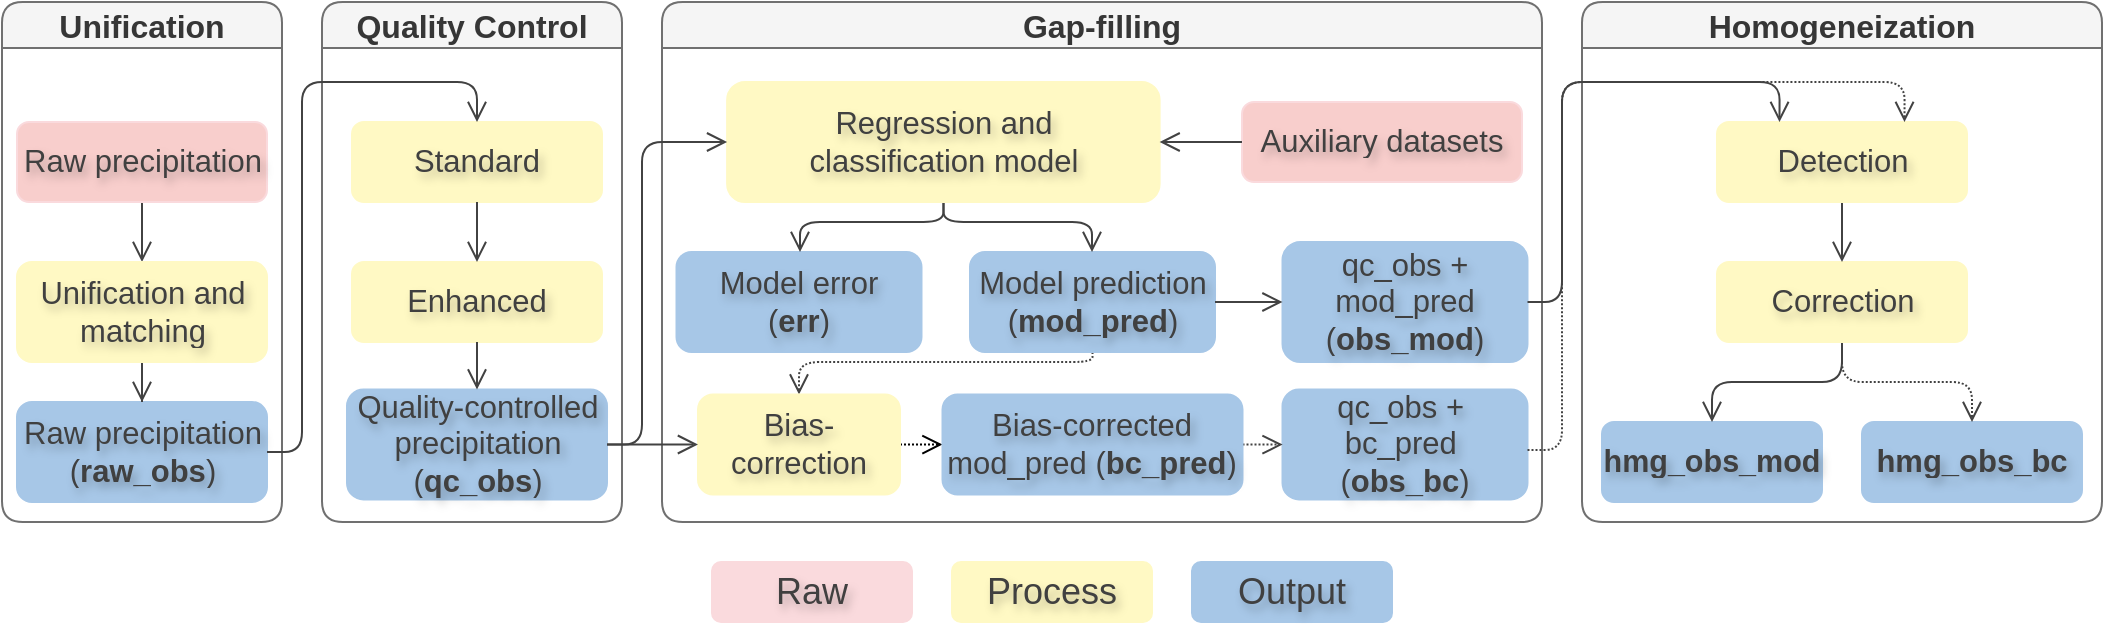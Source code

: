 <mxfile version="24.7.17">
  <diagram name="Page-1" id="W4yna8UcMUhT4XwFUqfj">
    <mxGraphModel dx="1325" dy="721" grid="1" gridSize="10" guides="1" tooltips="1" connect="1" arrows="1" fold="1" page="1" pageScale="1" pageWidth="1200" pageHeight="400" math="0" shadow="0">
      <root>
        <mxCell id="0" />
        <mxCell id="1" parent="0" />
        <mxCell id="rYvbzcU5giqxsE2-Gbjs-3" value="&lt;font style=&quot;font-size: 16px;&quot;&gt;Gap-filling&lt;/font&gt;" style="swimlane;whiteSpace=wrap;html=1;labelBackgroundColor=none;rounded=1;fillColor=#f5f5f5;strokeColor=#707070;fontColor=#363636;fontSize=16;" parent="1" vertex="1">
          <mxGeometry x="405" y="40" width="440" height="260" as="geometry" />
        </mxCell>
        <mxCell id="rYvbzcU5giqxsE2-Gbjs-68" value="&lt;span style=&quot;font-size: 15.5px;&quot;&gt;qc_obs +&amp;nbsp;&lt;br style=&quot;font-size: 15.5px;&quot;&gt;&lt;/span&gt;&lt;span style=&quot;font-size: 15.5px;&quot;&gt;bc_pred&amp;nbsp;&lt;/span&gt;&lt;div style=&quot;font-size: 15.5px;&quot;&gt;&lt;span style=&quot;font-size: 15.5px;&quot;&gt;&lt;span style=&quot;font-size: 15.5px;&quot;&gt;(&lt;b&gt;obs_bc&lt;/b&gt;)&lt;/span&gt;&lt;/span&gt;&lt;/div&gt;" style="rounded=1;whiteSpace=wrap;html=1;labelBackgroundColor=none;fillColor=#A7C7E7;strokeColor=#A7C7E7;fontSize=15.5;fontColor=#404040;textShadow=1;labelBorderColor=none;" parent="rYvbzcU5giqxsE2-Gbjs-3" vertex="1">
          <mxGeometry x="310.25" y="193.75" width="122.5" height="55" as="geometry" />
        </mxCell>
        <mxCell id="Sh1Jm_TLHkkye5z9uw8q-112" style="edgeStyle=orthogonalEdgeStyle;rounded=1;orthogonalLoop=1;jettySize=auto;html=1;entryX=0.5;entryY=0;entryDx=0;entryDy=0;endArrow=open;endFill=0;endSize=8;strokeColor=#424242;dashed=1;dashPattern=1 1;curved=0;" parent="rYvbzcU5giqxsE2-Gbjs-3" source="rYvbzcU5giqxsE2-Gbjs-58" target="Sh1Jm_TLHkkye5z9uw8q-61" edge="1">
          <mxGeometry relative="1" as="geometry">
            <Array as="points">
              <mxPoint x="215" y="180" />
              <mxPoint x="69" y="180" />
            </Array>
          </mxGeometry>
        </mxCell>
        <mxCell id="rYvbzcU5giqxsE2-Gbjs-58" value="&lt;span style=&quot;font-size: 15.5px;&quot;&gt;Model prediction&lt;/span&gt;&lt;div style=&quot;font-size: 15.5px;&quot;&gt;&lt;span style=&quot;font-size: 15.5px;&quot;&gt;&lt;span style=&quot;font-size: 15.5px;&quot;&gt;(&lt;b&gt;mod_pred&lt;/b&gt;)&lt;/span&gt;&lt;/span&gt;&lt;/div&gt;" style="rounded=1;whiteSpace=wrap;html=1;labelBackgroundColor=none;fillColor=#A7C7E7;strokeColor=#A7C7E7;fontSize=15.5;fontColor=#404040;textShadow=1;labelBorderColor=none;" parent="rYvbzcU5giqxsE2-Gbjs-3" vertex="1">
          <mxGeometry x="154.0" y="125" width="122.5" height="50" as="geometry" />
        </mxCell>
        <mxCell id="Sh1Jm_TLHkkye5z9uw8q-1" value="&lt;span style=&quot;font-size: 15.5px;&quot;&gt;Model error&lt;/span&gt;&lt;div style=&quot;font-size: 15.5px;&quot;&gt;&lt;span style=&quot;font-size: 15.5px;&quot;&gt;(&lt;b style=&quot;font-size: 15.5px;&quot;&gt;err&lt;/b&gt;)&lt;/span&gt;&lt;/div&gt;" style="rounded=1;whiteSpace=wrap;html=1;labelBackgroundColor=none;fillColor=#A7C7E7;strokeColor=#A7C7E7;fontSize=15.5;fontColor=#404040;textShadow=1;labelBorderColor=none;" parent="rYvbzcU5giqxsE2-Gbjs-3" vertex="1">
          <mxGeometry x="7.25" y="125" width="122.5" height="50" as="geometry" />
        </mxCell>
        <mxCell id="Sh1Jm_TLHkkye5z9uw8q-105" style="edgeStyle=orthogonalEdgeStyle;rounded=1;orthogonalLoop=1;jettySize=auto;html=1;endArrow=open;endFill=0;endSize=8;strokeColor=#424242;fontSize=15.5;curved=0;" parent="rYvbzcU5giqxsE2-Gbjs-3" source="rYvbzcU5giqxsE2-Gbjs-43" target="Sh1Jm_TLHkkye5z9uw8q-1" edge="1">
          <mxGeometry relative="1" as="geometry">
            <Array as="points">
              <mxPoint x="141" y="110" />
              <mxPoint x="69" y="110" />
            </Array>
          </mxGeometry>
        </mxCell>
        <mxCell id="Sh1Jm_TLHkkye5z9uw8q-106" style="edgeStyle=orthogonalEdgeStyle;rounded=1;orthogonalLoop=1;jettySize=auto;html=1;endArrow=open;endFill=0;endSize=8;strokeColor=#424242;fontSize=15.5;curved=0;" parent="rYvbzcU5giqxsE2-Gbjs-3" source="rYvbzcU5giqxsE2-Gbjs-43" target="rYvbzcU5giqxsE2-Gbjs-58" edge="1">
          <mxGeometry relative="1" as="geometry">
            <Array as="points">
              <mxPoint x="141" y="110" />
              <mxPoint x="215" y="110" />
            </Array>
          </mxGeometry>
        </mxCell>
        <mxCell id="rYvbzcU5giqxsE2-Gbjs-43" value="&lt;font style=&quot;font-size: 15.5px;&quot;&gt;Regression and &lt;br style=&quot;font-size: 15.5px;&quot;&gt;classification model&lt;/font&gt;" style="rounded=1;whiteSpace=wrap;html=1;labelBackgroundColor=none;fillColor=#FFF9C4;strokeColor=#FFF9C4;fontSize=15.5;fontColor=#404040;textShadow=1;labelBorderColor=none;" parent="rYvbzcU5giqxsE2-Gbjs-3" vertex="1">
          <mxGeometry x="32.56" y="40" width="216.25" height="60" as="geometry" />
        </mxCell>
        <mxCell id="rYvbzcU5giqxsE2-Gbjs-59" value="&lt;span style=&quot;font-size: 15.5px;&quot;&gt;Auxiliary&amp;nbsp;&lt;/span&gt;&lt;span style=&quot;font-size: 15.5px; background-color: initial;&quot;&gt;datasets&lt;br&gt;&lt;/span&gt;" style="rounded=1;whiteSpace=wrap;html=1;labelBackgroundColor=none;fontSize=15.5;fillColor=#f8cecc;strokeColor=#FADADD;fontColor=#404040;textShadow=1;labelBorderColor=none;" parent="rYvbzcU5giqxsE2-Gbjs-3" vertex="1">
          <mxGeometry x="290" y="50" width="140" height="40" as="geometry" />
        </mxCell>
        <mxCell id="rYvbzcU5giqxsE2-Gbjs-82" value="&lt;span style=&quot;font-size: 15.5px;&quot;&gt;qc_obs + mod_pred&lt;/span&gt;&lt;div style=&quot;font-size: 15.5px;&quot;&gt;&lt;span style=&quot;font-size: 15.5px;&quot;&gt;(&lt;b style=&quot;font-size: 15.5px;&quot;&gt;obs_mod&lt;/b&gt;)&lt;/span&gt;&lt;/div&gt;" style="rounded=1;whiteSpace=wrap;html=1;labelBackgroundColor=none;fillColor=#A7C7E7;strokeColor=#A7C7E7;fontSize=15.5;fontColor=#404040;textShadow=1;labelBorderColor=none;" parent="rYvbzcU5giqxsE2-Gbjs-3" vertex="1">
          <mxGeometry x="310.25" y="120" width="122.5" height="60" as="geometry" />
        </mxCell>
        <mxCell id="rYvbzcU5giqxsE2-Gbjs-86" style="edgeStyle=orthogonalEdgeStyle;rounded=0;orthogonalLoop=1;jettySize=auto;html=1;labelBackgroundColor=none;fontColor=#545454;fontSize=15.5;strokeColor=#424242;textShadow=1;labelBorderColor=none;endArrow=open;endFill=0;endSize=8;" parent="rYvbzcU5giqxsE2-Gbjs-3" source="rYvbzcU5giqxsE2-Gbjs-59" target="rYvbzcU5giqxsE2-Gbjs-43" edge="1">
          <mxGeometry relative="1" as="geometry">
            <Array as="points">
              <mxPoint x="285.5" y="70" />
              <mxPoint x="285.5" y="70" />
            </Array>
          </mxGeometry>
        </mxCell>
        <mxCell id="rYvbzcU5giqxsE2-Gbjs-109" style="edgeStyle=orthogonalEdgeStyle;rounded=0;orthogonalLoop=1;jettySize=auto;html=1;labelBackgroundColor=none;fontColor=#545454;fontSize=15.5;strokeColor=#424242;textShadow=1;labelBorderColor=none;endArrow=open;endFill=0;endSize=8;" parent="rYvbzcU5giqxsE2-Gbjs-3" source="rYvbzcU5giqxsE2-Gbjs-58" target="rYvbzcU5giqxsE2-Gbjs-82" edge="1">
          <mxGeometry relative="1" as="geometry" />
        </mxCell>
        <mxCell id="Sh1Jm_TLHkkye5z9uw8q-114" style="edgeStyle=orthogonalEdgeStyle;rounded=0;orthogonalLoop=1;jettySize=auto;html=1;entryX=0;entryY=0.5;entryDx=0;entryDy=0;endArrow=open;endFill=0;dashed=1;dashPattern=1 1;endSize=8;" parent="rYvbzcU5giqxsE2-Gbjs-3" source="Sh1Jm_TLHkkye5z9uw8q-61" target="Sh1Jm_TLHkkye5z9uw8q-64" edge="1">
          <mxGeometry relative="1" as="geometry">
            <Array as="points">
              <mxPoint x="125" y="221" />
              <mxPoint x="125" y="221" />
            </Array>
          </mxGeometry>
        </mxCell>
        <mxCell id="Sh1Jm_TLHkkye5z9uw8q-61" value="&lt;font style=&quot;font-size: 15.5px;&quot;&gt;Bias-&lt;/font&gt;&lt;span style=&quot;font-size: 15.5px; background-color: initial;&quot;&gt;correction&lt;/span&gt;" style="rounded=1;whiteSpace=wrap;html=1;labelBackgroundColor=none;fillColor=#FFF9C4;strokeColor=#FFF9C4;fontSize=15.5;fontColor=#404040;textShadow=1;labelBorderColor=none;" parent="rYvbzcU5giqxsE2-Gbjs-3" vertex="1">
          <mxGeometry x="18" y="196.25" width="101" height="50" as="geometry" />
        </mxCell>
        <mxCell id="Sh1Jm_TLHkkye5z9uw8q-110" style="edgeStyle=orthogonalEdgeStyle;rounded=1;orthogonalLoop=1;jettySize=auto;html=1;entryX=-0.007;entryY=0.498;entryDx=0;entryDy=0;endArrow=open;endFill=0;endSize=8;entryPerimeter=0;strokeColor=#424242;fontSize=15.5;dashed=1;dashPattern=1 1;curved=0;" parent="rYvbzcU5giqxsE2-Gbjs-3" source="Sh1Jm_TLHkkye5z9uw8q-64" target="rYvbzcU5giqxsE2-Gbjs-68" edge="1">
          <mxGeometry relative="1" as="geometry" />
        </mxCell>
        <mxCell id="Sh1Jm_TLHkkye5z9uw8q-64" value="&lt;font style=&quot;font-size: 15.5px;&quot;&gt;Bias-corrected mod_pred&lt;/font&gt;&lt;font style=&quot;font-size: 15.5px;&quot;&gt; (&lt;b style=&quot;font-size: 15.5px;&quot;&gt;bc_pred&lt;/b&gt;)&lt;/font&gt;" style="rounded=1;whiteSpace=wrap;html=1;labelBackgroundColor=none;fillColor=#A7C7E7;strokeColor=#A7C7E7;fontSize=15.5;fontColor=#404040;textShadow=1;labelBorderColor=none;" parent="rYvbzcU5giqxsE2-Gbjs-3" vertex="1">
          <mxGeometry x="140.25" y="196.25" width="150" height="50" as="geometry" />
        </mxCell>
        <mxCell id="rYvbzcU5giqxsE2-Gbjs-4" value="&lt;font style=&quot;font-size: 16px;&quot;&gt;Homogeneization&lt;/font&gt;" style="swimlane;whiteSpace=wrap;html=1;labelBackgroundColor=none;rounded=1;fillColor=#f5f5f5;strokeColor=#707070;fontColor=#363636;fontSize=16;" parent="1" vertex="1">
          <mxGeometry x="865" y="40" width="260" height="260" as="geometry" />
        </mxCell>
        <mxCell id="rYvbzcU5giqxsE2-Gbjs-103" value="&lt;b style=&quot;&quot;&gt;&lt;font style=&quot;font-size: 15.25px;&quot;&gt;hmg_obs_mod&lt;/font&gt;&lt;/b&gt;" style="rounded=1;whiteSpace=wrap;html=1;labelBackgroundColor=none;fillColor=#A7C7E7;strokeColor=#A7C7E7;fontSize=15.5;fontColor=#404040;textShadow=1;labelBorderColor=none;" parent="rYvbzcU5giqxsE2-Gbjs-4" vertex="1">
          <mxGeometry x="10" y="210" width="110" height="40" as="geometry" />
        </mxCell>
        <mxCell id="rYvbzcU5giqxsE2-Gbjs-104" value="&lt;span style=&quot;font-size: 15.5px;&quot;&gt;&lt;b style=&quot;font-size: 15.5px;&quot;&gt;hmg_obs_bc&lt;/b&gt;&lt;/span&gt;" style="rounded=1;whiteSpace=wrap;html=1;labelBackgroundColor=none;fillColor=#A7C7E7;strokeColor=#A7C7E7;fontSize=15.5;fontColor=#404040;textShadow=1;labelBorderColor=none;" parent="rYvbzcU5giqxsE2-Gbjs-4" vertex="1">
          <mxGeometry x="140" y="210" width="110" height="40" as="geometry" />
        </mxCell>
        <mxCell id="Sh1Jm_TLHkkye5z9uw8q-46" style="edgeStyle=orthogonalEdgeStyle;rounded=1;orthogonalLoop=1;jettySize=auto;html=1;fontSize=15.5;fontColor=#545454;strokeColor=#424242;textShadow=1;labelBorderColor=none;labelBackgroundColor=none;endSize=8;endArrow=open;endFill=0;curved=0;" parent="rYvbzcU5giqxsE2-Gbjs-4" source="Sh1Jm_TLHkkye5z9uw8q-39" target="rYvbzcU5giqxsE2-Gbjs-103" edge="1">
          <mxGeometry relative="1" as="geometry" />
        </mxCell>
        <mxCell id="Sh1Jm_TLHkkye5z9uw8q-47" style="edgeStyle=orthogonalEdgeStyle;rounded=1;orthogonalLoop=1;jettySize=auto;html=1;dashed=1;dashPattern=1 1;fontSize=15.5;fontColor=#545454;strokeColor=#424242;textShadow=1;labelBorderColor=none;labelBackgroundColor=none;endSize=8;endArrow=open;endFill=0;curved=0;" parent="rYvbzcU5giqxsE2-Gbjs-4" source="Sh1Jm_TLHkkye5z9uw8q-39" target="rYvbzcU5giqxsE2-Gbjs-104" edge="1">
          <mxGeometry relative="1" as="geometry" />
        </mxCell>
        <mxCell id="Sh1Jm_TLHkkye5z9uw8q-39" value="&lt;font style=&quot;font-size: 15.5px;&quot;&gt;Correction&lt;/font&gt;" style="rounded=1;whiteSpace=wrap;html=1;labelBackgroundColor=none;fillColor=#FFF9C4;strokeColor=#FFF9C4;fontSize=15.5;fontColor=#404040;textShadow=1;labelBorderColor=none;" parent="rYvbzcU5giqxsE2-Gbjs-4" vertex="1">
          <mxGeometry x="67.5" y="130" width="125" height="40" as="geometry" />
        </mxCell>
        <mxCell id="Sh1Jm_TLHkkye5z9uw8q-42" style="edgeStyle=orthogonalEdgeStyle;rounded=0;orthogonalLoop=1;jettySize=auto;html=1;entryX=0.5;entryY=0;entryDx=0;entryDy=0;fontSize=15.5;fontColor=#545454;strokeColor=#424242;textShadow=1;labelBorderColor=none;labelBackgroundColor=none;endSize=8;endArrow=open;endFill=0;" parent="rYvbzcU5giqxsE2-Gbjs-4" source="Sh1Jm_TLHkkye5z9uw8q-41" target="Sh1Jm_TLHkkye5z9uw8q-39" edge="1">
          <mxGeometry relative="1" as="geometry" />
        </mxCell>
        <mxCell id="Sh1Jm_TLHkkye5z9uw8q-41" value="&lt;font style=&quot;font-size: 15.5px;&quot;&gt;Detection&lt;/font&gt;" style="rounded=1;whiteSpace=wrap;html=1;labelBackgroundColor=none;fillColor=#FFF9C4;strokeColor=#FFF9C4;fontSize=15.5;fontColor=#404040;textShadow=1;labelBorderColor=none;" parent="rYvbzcU5giqxsE2-Gbjs-4" vertex="1">
          <mxGeometry x="67.5" y="60" width="125" height="40" as="geometry" />
        </mxCell>
        <mxCell id="rYvbzcU5giqxsE2-Gbjs-1" value="&lt;font style=&quot;font-size: 16px;&quot;&gt;Unification&lt;/font&gt;" style="swimlane;whiteSpace=wrap;html=1;labelBackgroundColor=none;rounded=1;fillColor=#f5f5f5;strokeColor=#707070;fontColor=#363636;fontSize=16;" parent="1" vertex="1">
          <mxGeometry x="75" y="40" width="140" height="260" as="geometry">
            <mxRectangle x="90" y="280" width="100" height="30" as="alternateBounds" />
          </mxGeometry>
        </mxCell>
        <mxCell id="rYvbzcU5giqxsE2-Gbjs-30" value="&lt;font style=&quot;font-size: 15.5px;&quot;&gt;Raw precipitation (&lt;b&gt;raw_obs&lt;/b&gt;)&lt;/font&gt;" style="rounded=1;whiteSpace=wrap;html=1;labelBackgroundColor=none;fillColor=#A7C7E7;strokeColor=#A7C7E7;fontSize=15.5;fontColor=#404040;textShadow=1;labelBorderColor=none;" parent="rYvbzcU5giqxsE2-Gbjs-1" vertex="1">
          <mxGeometry x="7.5" y="200" width="125" height="50" as="geometry" />
        </mxCell>
        <mxCell id="GVIinRcIQDQHaHZ2JQYo-2" style="edgeStyle=orthogonalEdgeStyle;rounded=0;orthogonalLoop=1;jettySize=auto;html=1;entryX=0.5;entryY=0;entryDx=0;entryDy=0;endSize=8;endArrow=open;endFill=0;strokeColor=#424242;" edge="1" parent="rYvbzcU5giqxsE2-Gbjs-1" source="rYvbzcU5giqxsE2-Gbjs-6" target="GVIinRcIQDQHaHZ2JQYo-1">
          <mxGeometry relative="1" as="geometry" />
        </mxCell>
        <mxCell id="rYvbzcU5giqxsE2-Gbjs-6" value="&lt;font style=&quot;font-size: 15.5px;&quot;&gt;Raw precipitation&lt;/font&gt;" style="rounded=1;whiteSpace=wrap;html=1;labelBackgroundColor=none;fontSize=15.5;fillColor=#f8cecc;strokeColor=#FADADD;fontColor=#404040;textShadow=1;labelBorderColor=none;" parent="rYvbzcU5giqxsE2-Gbjs-1" vertex="1">
          <mxGeometry x="7.5" y="60" width="125" height="40" as="geometry" />
        </mxCell>
        <mxCell id="GVIinRcIQDQHaHZ2JQYo-3" style="edgeStyle=orthogonalEdgeStyle;rounded=0;orthogonalLoop=1;jettySize=auto;html=1;entryX=0.5;entryY=0;entryDx=0;entryDy=0;strokeColor=#424242;endSize=8;endArrow=open;endFill=0;" edge="1" parent="rYvbzcU5giqxsE2-Gbjs-1" source="GVIinRcIQDQHaHZ2JQYo-1" target="rYvbzcU5giqxsE2-Gbjs-30">
          <mxGeometry relative="1" as="geometry" />
        </mxCell>
        <mxCell id="GVIinRcIQDQHaHZ2JQYo-1" value="&lt;font style=&quot;font-size: 15.5px;&quot;&gt;Unification and matching&lt;/font&gt;" style="rounded=1;whiteSpace=wrap;html=1;labelBackgroundColor=none;fillColor=#FFF9C4;strokeColor=#FFF9C4;fontSize=15.5;fontColor=#404040;textShadow=1;labelBorderColor=none;" vertex="1" parent="rYvbzcU5giqxsE2-Gbjs-1">
          <mxGeometry x="7.5" y="130" width="125" height="50" as="geometry" />
        </mxCell>
        <mxCell id="rYvbzcU5giqxsE2-Gbjs-2" value="&lt;font style=&quot;font-size: 16px;&quot;&gt;Quality Control&lt;/font&gt;" style="swimlane;whiteSpace=wrap;html=1;startSize=23;labelBackgroundColor=none;rounded=1;fillColor=#f5f5f5;strokeColor=#707070;fontColor=#363636;fontSize=16;" parent="1" vertex="1">
          <mxGeometry x="235" y="40" width="150" height="260" as="geometry">
            <mxRectangle x="50" y="130" width="130" height="30" as="alternateBounds" />
          </mxGeometry>
        </mxCell>
        <mxCell id="rYvbzcU5giqxsE2-Gbjs-132" value="&lt;span style=&quot;font-size: 15.5px;&quot;&gt;Quality-controlled precipitation (&lt;b style=&quot;font-size: 15.5px;&quot;&gt;qc_obs&lt;/b&gt;)&lt;/span&gt;" style="rounded=1;whiteSpace=wrap;html=1;labelBackgroundColor=none;fillColor=#A7C7E7;strokeColor=#A7C7E7;fontSize=15.5;fontColor=#404040;textShadow=1;labelBorderColor=none;" parent="rYvbzcU5giqxsE2-Gbjs-2" vertex="1">
          <mxGeometry x="12.5" y="193.75" width="130" height="55" as="geometry" />
        </mxCell>
        <mxCell id="rYvbzcU5giqxsE2-Gbjs-121" value="&lt;font style=&quot;font-size: 15.5px;&quot;&gt;Standard&lt;/font&gt;" style="rounded=1;whiteSpace=wrap;html=1;labelBackgroundColor=none;fillColor=#FFF9C4;strokeColor=#FFF9C4;fontSize=15.5;fontColor=#404040;textShadow=1;labelBorderColor=none;" parent="rYvbzcU5giqxsE2-Gbjs-2" vertex="1">
          <mxGeometry x="15" y="60" width="125" height="40" as="geometry" />
        </mxCell>
        <mxCell id="rYvbzcU5giqxsE2-Gbjs-38" value="&lt;font style=&quot;font-size: 15.5px;&quot;&gt;Enhanced&lt;/font&gt;" style="rounded=1;whiteSpace=wrap;html=1;labelBackgroundColor=none;fillColor=#FFF9C4;strokeColor=#FFF9C4;fontSize=15.5;fontColor=#404040;textShadow=1;labelBorderColor=none;" parent="rYvbzcU5giqxsE2-Gbjs-2" vertex="1">
          <mxGeometry x="15" y="130" width="125" height="40" as="geometry" />
        </mxCell>
        <mxCell id="rYvbzcU5giqxsE2-Gbjs-137" style="edgeStyle=orthogonalEdgeStyle;rounded=0;orthogonalLoop=1;jettySize=auto;html=1;labelBackgroundColor=none;fontColor=#545454;fontSize=15.5;strokeColor=#424242;textShadow=1;labelBorderColor=none;endArrow=open;endFill=0;endSize=8;" parent="rYvbzcU5giqxsE2-Gbjs-2" source="rYvbzcU5giqxsE2-Gbjs-121" target="rYvbzcU5giqxsE2-Gbjs-38" edge="1">
          <mxGeometry relative="1" as="geometry" />
        </mxCell>
        <mxCell id="rYvbzcU5giqxsE2-Gbjs-138" style="edgeStyle=orthogonalEdgeStyle;rounded=0;orthogonalLoop=1;jettySize=auto;html=1;entryX=0.5;entryY=0;entryDx=0;entryDy=0;labelBackgroundColor=none;fontColor=#545454;fontSize=15.5;strokeColor=#424242;textShadow=1;labelBorderColor=none;endArrow=open;endFill=0;endSize=8;" parent="rYvbzcU5giqxsE2-Gbjs-2" source="rYvbzcU5giqxsE2-Gbjs-38" target="rYvbzcU5giqxsE2-Gbjs-132" edge="1">
          <mxGeometry relative="1" as="geometry" />
        </mxCell>
        <mxCell id="Sh1Jm_TLHkkye5z9uw8q-50" style="edgeStyle=orthogonalEdgeStyle;rounded=1;orthogonalLoop=1;jettySize=auto;html=1;entryX=0.5;entryY=0;entryDx=0;entryDy=0;fontSize=15.5;fontColor=#545454;strokeColor=#424242;textShadow=1;labelBorderColor=none;labelBackgroundColor=none;endArrow=open;endFill=0;endSize=8;curved=0;" parent="1" source="rYvbzcU5giqxsE2-Gbjs-30" target="rYvbzcU5giqxsE2-Gbjs-121" edge="1">
          <mxGeometry relative="1" as="geometry">
            <Array as="points">
              <mxPoint x="225" y="265" />
              <mxPoint x="225" y="80" />
              <mxPoint x="313" y="80" />
            </Array>
          </mxGeometry>
        </mxCell>
        <mxCell id="Sh1Jm_TLHkkye5z9uw8q-10" style="edgeStyle=orthogonalEdgeStyle;rounded=1;orthogonalLoop=1;jettySize=auto;html=1;entryX=0;entryY=0.5;entryDx=0;entryDy=0;fontSize=15.5;fontColor=#545454;strokeColor=#424242;textShadow=1;labelBorderColor=none;labelBackgroundColor=none;endArrow=open;endFill=0;endSize=8;curved=0;" parent="1" source="rYvbzcU5giqxsE2-Gbjs-132" target="rYvbzcU5giqxsE2-Gbjs-43" edge="1">
          <mxGeometry relative="1" as="geometry">
            <Array as="points">
              <mxPoint x="395" y="261" />
              <mxPoint x="395" y="110" />
            </Array>
          </mxGeometry>
        </mxCell>
        <mxCell id="Sh1Jm_TLHkkye5z9uw8q-48" style="edgeStyle=orthogonalEdgeStyle;rounded=1;orthogonalLoop=1;jettySize=auto;html=1;entryX=0.75;entryY=0;entryDx=0;entryDy=0;dashed=1;dashPattern=1 1;fontSize=15.5;fontColor=#545454;strokeColor=#424242;textShadow=1;labelBorderColor=none;labelBackgroundColor=none;endSize=8;endArrow=open;endFill=0;curved=0;" parent="1" source="rYvbzcU5giqxsE2-Gbjs-68" target="Sh1Jm_TLHkkye5z9uw8q-41" edge="1">
          <mxGeometry relative="1" as="geometry">
            <Array as="points">
              <mxPoint x="855" y="264" />
              <mxPoint x="855" y="80" />
              <mxPoint x="1026" y="80" />
            </Array>
          </mxGeometry>
        </mxCell>
        <mxCell id="Sh1Jm_TLHkkye5z9uw8q-49" style="edgeStyle=orthogonalEdgeStyle;rounded=1;orthogonalLoop=1;jettySize=auto;html=1;entryX=0.25;entryY=0;entryDx=0;entryDy=0;fontSize=15.5;fontColor=#545454;strokeColor=#424242;textShadow=1;labelBorderColor=none;labelBackgroundColor=none;endSize=8;endArrow=open;endFill=0;curved=0;" parent="1" source="rYvbzcU5giqxsE2-Gbjs-82" target="Sh1Jm_TLHkkye5z9uw8q-41" edge="1">
          <mxGeometry relative="1" as="geometry">
            <Array as="points">
              <mxPoint x="855" y="190" />
              <mxPoint x="855" y="80" />
              <mxPoint x="964" y="80" />
            </Array>
          </mxGeometry>
        </mxCell>
        <mxCell id="Sh1Jm_TLHkkye5z9uw8q-52" value="Raw" style="rounded=1;whiteSpace=wrap;html=1;labelBackgroundColor=none;fontSize=18;fillColor=#FADADD;strokeColor=#FADADD;fontColor=#404040;textShadow=1;" parent="1" vertex="1">
          <mxGeometry x="430" y="320" width="100" height="30" as="geometry" />
        </mxCell>
        <mxCell id="Sh1Jm_TLHkkye5z9uw8q-53" value="&lt;font style=&quot;font-size: 18px;&quot;&gt;Process&lt;/font&gt;" style="rounded=1;whiteSpace=wrap;html=1;labelBackgroundColor=none;fillColor=#FFF9C4;strokeColor=#FFF9C4;fontSize=18;fontColor=#404040;textShadow=1;" parent="1" vertex="1">
          <mxGeometry x="550" y="320" width="100" height="30" as="geometry" />
        </mxCell>
        <mxCell id="Sh1Jm_TLHkkye5z9uw8q-56" value="Output" style="rounded=1;whiteSpace=wrap;html=1;labelBackgroundColor=none;fontSize=18;fillColor=#A7C7E7;strokeColor=#A7C7E7;fontColor=#404040;textShadow=1;" parent="1" vertex="1">
          <mxGeometry x="670" y="320" width="100" height="30" as="geometry" />
        </mxCell>
        <mxCell id="Sh1Jm_TLHkkye5z9uw8q-62" value="" style="edgeStyle=orthogonalEdgeStyle;rounded=0;orthogonalLoop=1;jettySize=auto;html=1;entryX=0;entryY=0.5;entryDx=0;entryDy=0;fontSize=15.5;fontColor=#545454;strokeColor=#424242;textShadow=1;labelBorderColor=none;labelBackgroundColor=none;endArrow=open;endFill=0;endSize=8;" parent="1" source="rYvbzcU5giqxsE2-Gbjs-132" target="Sh1Jm_TLHkkye5z9uw8q-61" edge="1">
          <mxGeometry relative="1" as="geometry">
            <mxPoint x="378" y="264" as="sourcePoint" />
            <mxPoint x="548" y="264" as="targetPoint" />
          </mxGeometry>
        </mxCell>
      </root>
    </mxGraphModel>
  </diagram>
</mxfile>
